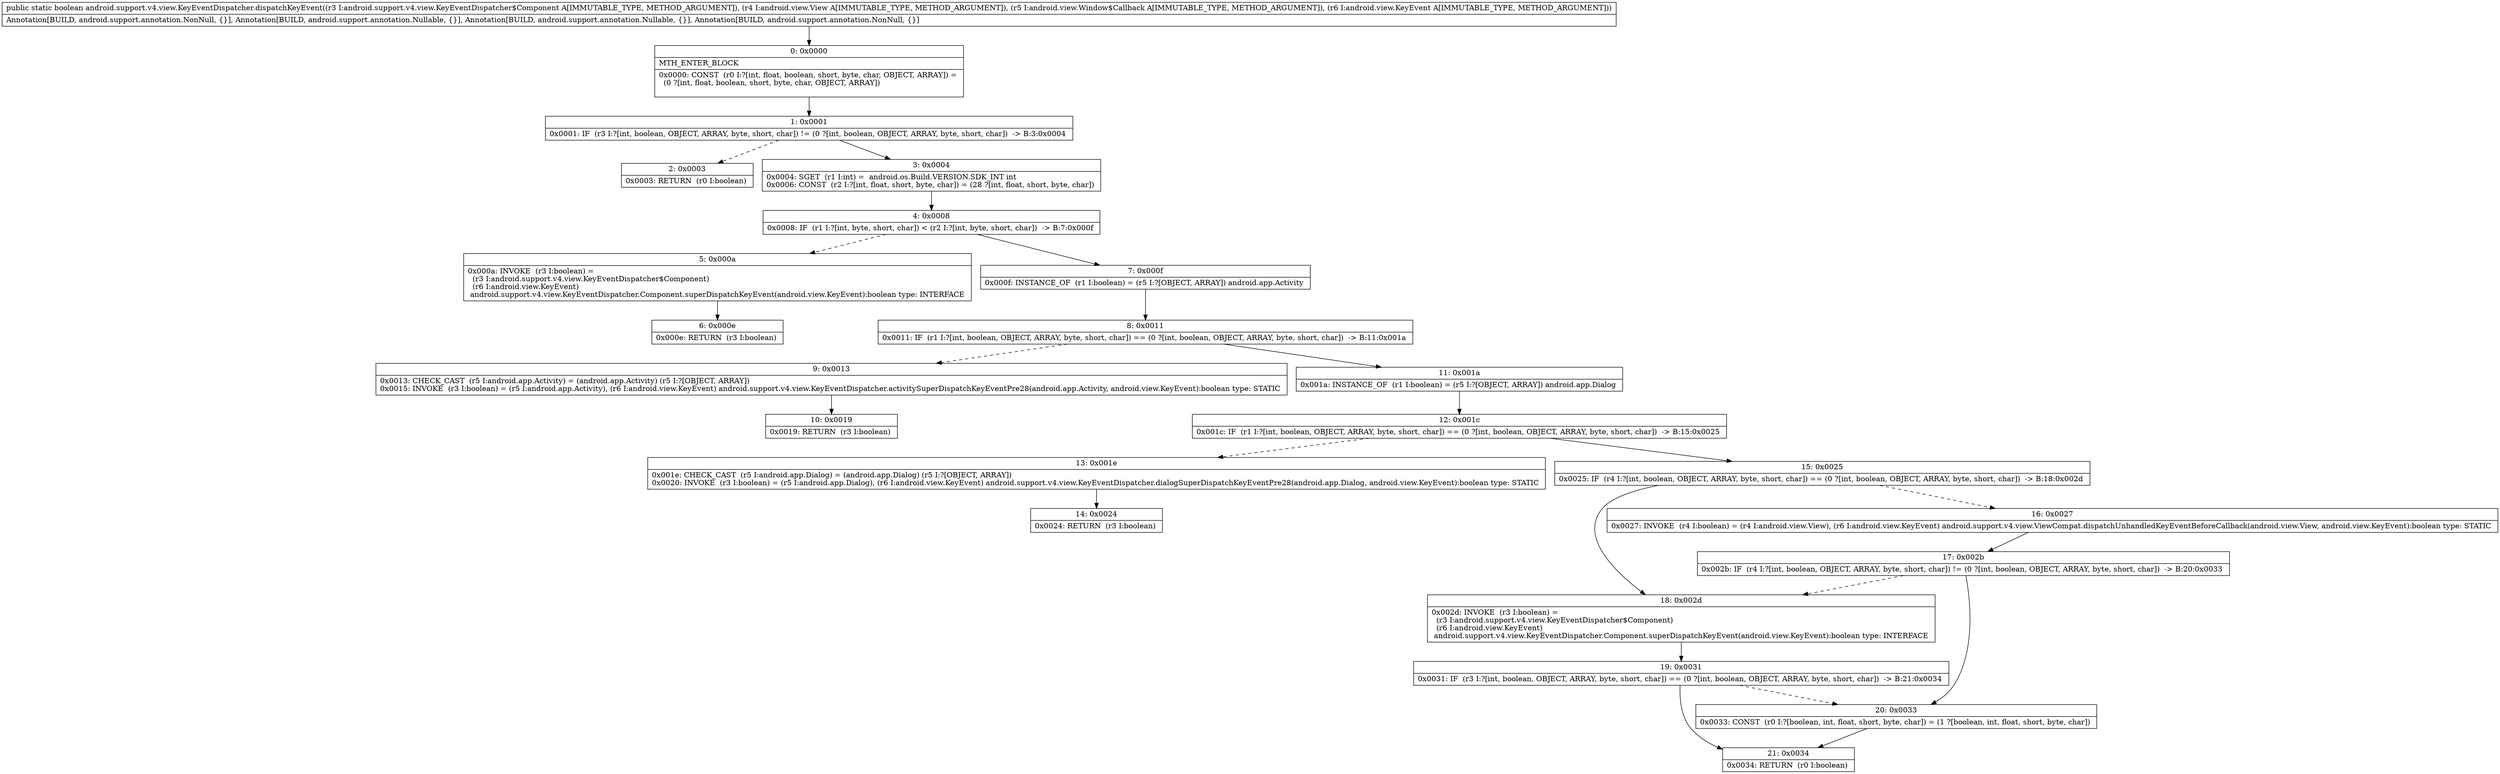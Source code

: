 digraph "CFG forandroid.support.v4.view.KeyEventDispatcher.dispatchKeyEvent(Landroid\/support\/v4\/view\/KeyEventDispatcher$Component;Landroid\/view\/View;Landroid\/view\/Window$Callback;Landroid\/view\/KeyEvent;)Z" {
Node_0 [shape=record,label="{0\:\ 0x0000|MTH_ENTER_BLOCK\l|0x0000: CONST  (r0 I:?[int, float, boolean, short, byte, char, OBJECT, ARRAY]) = \l  (0 ?[int, float, boolean, short, byte, char, OBJECT, ARRAY])\l \l}"];
Node_1 [shape=record,label="{1\:\ 0x0001|0x0001: IF  (r3 I:?[int, boolean, OBJECT, ARRAY, byte, short, char]) != (0 ?[int, boolean, OBJECT, ARRAY, byte, short, char])  \-\> B:3:0x0004 \l}"];
Node_2 [shape=record,label="{2\:\ 0x0003|0x0003: RETURN  (r0 I:boolean) \l}"];
Node_3 [shape=record,label="{3\:\ 0x0004|0x0004: SGET  (r1 I:int) =  android.os.Build.VERSION.SDK_INT int \l0x0006: CONST  (r2 I:?[int, float, short, byte, char]) = (28 ?[int, float, short, byte, char]) \l}"];
Node_4 [shape=record,label="{4\:\ 0x0008|0x0008: IF  (r1 I:?[int, byte, short, char]) \< (r2 I:?[int, byte, short, char])  \-\> B:7:0x000f \l}"];
Node_5 [shape=record,label="{5\:\ 0x000a|0x000a: INVOKE  (r3 I:boolean) = \l  (r3 I:android.support.v4.view.KeyEventDispatcher$Component)\l  (r6 I:android.view.KeyEvent)\l android.support.v4.view.KeyEventDispatcher.Component.superDispatchKeyEvent(android.view.KeyEvent):boolean type: INTERFACE \l}"];
Node_6 [shape=record,label="{6\:\ 0x000e|0x000e: RETURN  (r3 I:boolean) \l}"];
Node_7 [shape=record,label="{7\:\ 0x000f|0x000f: INSTANCE_OF  (r1 I:boolean) = (r5 I:?[OBJECT, ARRAY]) android.app.Activity \l}"];
Node_8 [shape=record,label="{8\:\ 0x0011|0x0011: IF  (r1 I:?[int, boolean, OBJECT, ARRAY, byte, short, char]) == (0 ?[int, boolean, OBJECT, ARRAY, byte, short, char])  \-\> B:11:0x001a \l}"];
Node_9 [shape=record,label="{9\:\ 0x0013|0x0013: CHECK_CAST  (r5 I:android.app.Activity) = (android.app.Activity) (r5 I:?[OBJECT, ARRAY]) \l0x0015: INVOKE  (r3 I:boolean) = (r5 I:android.app.Activity), (r6 I:android.view.KeyEvent) android.support.v4.view.KeyEventDispatcher.activitySuperDispatchKeyEventPre28(android.app.Activity, android.view.KeyEvent):boolean type: STATIC \l}"];
Node_10 [shape=record,label="{10\:\ 0x0019|0x0019: RETURN  (r3 I:boolean) \l}"];
Node_11 [shape=record,label="{11\:\ 0x001a|0x001a: INSTANCE_OF  (r1 I:boolean) = (r5 I:?[OBJECT, ARRAY]) android.app.Dialog \l}"];
Node_12 [shape=record,label="{12\:\ 0x001c|0x001c: IF  (r1 I:?[int, boolean, OBJECT, ARRAY, byte, short, char]) == (0 ?[int, boolean, OBJECT, ARRAY, byte, short, char])  \-\> B:15:0x0025 \l}"];
Node_13 [shape=record,label="{13\:\ 0x001e|0x001e: CHECK_CAST  (r5 I:android.app.Dialog) = (android.app.Dialog) (r5 I:?[OBJECT, ARRAY]) \l0x0020: INVOKE  (r3 I:boolean) = (r5 I:android.app.Dialog), (r6 I:android.view.KeyEvent) android.support.v4.view.KeyEventDispatcher.dialogSuperDispatchKeyEventPre28(android.app.Dialog, android.view.KeyEvent):boolean type: STATIC \l}"];
Node_14 [shape=record,label="{14\:\ 0x0024|0x0024: RETURN  (r3 I:boolean) \l}"];
Node_15 [shape=record,label="{15\:\ 0x0025|0x0025: IF  (r4 I:?[int, boolean, OBJECT, ARRAY, byte, short, char]) == (0 ?[int, boolean, OBJECT, ARRAY, byte, short, char])  \-\> B:18:0x002d \l}"];
Node_16 [shape=record,label="{16\:\ 0x0027|0x0027: INVOKE  (r4 I:boolean) = (r4 I:android.view.View), (r6 I:android.view.KeyEvent) android.support.v4.view.ViewCompat.dispatchUnhandledKeyEventBeforeCallback(android.view.View, android.view.KeyEvent):boolean type: STATIC \l}"];
Node_17 [shape=record,label="{17\:\ 0x002b|0x002b: IF  (r4 I:?[int, boolean, OBJECT, ARRAY, byte, short, char]) != (0 ?[int, boolean, OBJECT, ARRAY, byte, short, char])  \-\> B:20:0x0033 \l}"];
Node_18 [shape=record,label="{18\:\ 0x002d|0x002d: INVOKE  (r3 I:boolean) = \l  (r3 I:android.support.v4.view.KeyEventDispatcher$Component)\l  (r6 I:android.view.KeyEvent)\l android.support.v4.view.KeyEventDispatcher.Component.superDispatchKeyEvent(android.view.KeyEvent):boolean type: INTERFACE \l}"];
Node_19 [shape=record,label="{19\:\ 0x0031|0x0031: IF  (r3 I:?[int, boolean, OBJECT, ARRAY, byte, short, char]) == (0 ?[int, boolean, OBJECT, ARRAY, byte, short, char])  \-\> B:21:0x0034 \l}"];
Node_20 [shape=record,label="{20\:\ 0x0033|0x0033: CONST  (r0 I:?[boolean, int, float, short, byte, char]) = (1 ?[boolean, int, float, short, byte, char]) \l}"];
Node_21 [shape=record,label="{21\:\ 0x0034|0x0034: RETURN  (r0 I:boolean) \l}"];
MethodNode[shape=record,label="{public static boolean android.support.v4.view.KeyEventDispatcher.dispatchKeyEvent((r3 I:android.support.v4.view.KeyEventDispatcher$Component A[IMMUTABLE_TYPE, METHOD_ARGUMENT]), (r4 I:android.view.View A[IMMUTABLE_TYPE, METHOD_ARGUMENT]), (r5 I:android.view.Window$Callback A[IMMUTABLE_TYPE, METHOD_ARGUMENT]), (r6 I:android.view.KeyEvent A[IMMUTABLE_TYPE, METHOD_ARGUMENT]))  | Annotation[BUILD, android.support.annotation.NonNull, \{\}], Annotation[BUILD, android.support.annotation.Nullable, \{\}], Annotation[BUILD, android.support.annotation.Nullable, \{\}], Annotation[BUILD, android.support.annotation.NonNull, \{\}]\l}"];
MethodNode -> Node_0;
Node_0 -> Node_1;
Node_1 -> Node_2[style=dashed];
Node_1 -> Node_3;
Node_3 -> Node_4;
Node_4 -> Node_5[style=dashed];
Node_4 -> Node_7;
Node_5 -> Node_6;
Node_7 -> Node_8;
Node_8 -> Node_9[style=dashed];
Node_8 -> Node_11;
Node_9 -> Node_10;
Node_11 -> Node_12;
Node_12 -> Node_13[style=dashed];
Node_12 -> Node_15;
Node_13 -> Node_14;
Node_15 -> Node_16[style=dashed];
Node_15 -> Node_18;
Node_16 -> Node_17;
Node_17 -> Node_18[style=dashed];
Node_17 -> Node_20;
Node_18 -> Node_19;
Node_19 -> Node_20[style=dashed];
Node_19 -> Node_21;
Node_20 -> Node_21;
}

